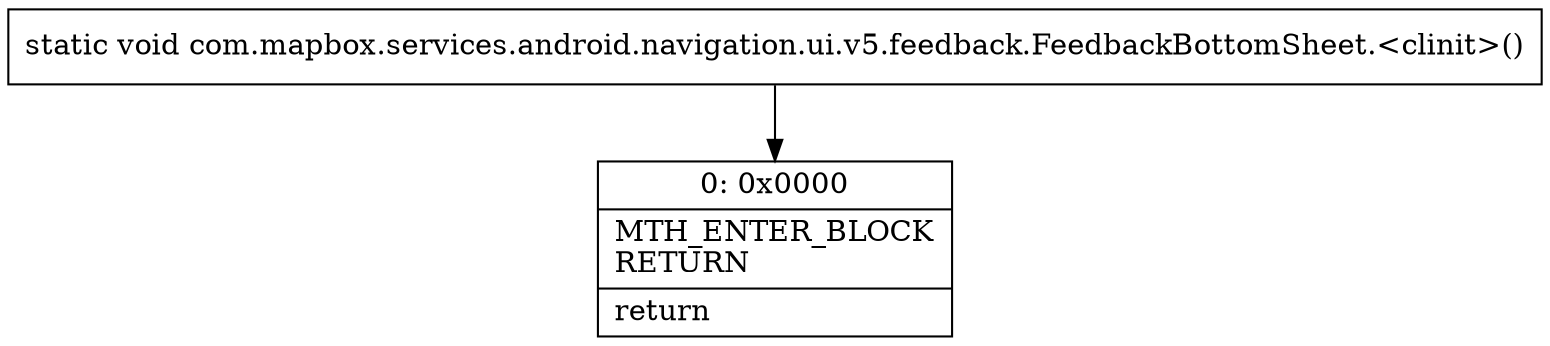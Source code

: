 digraph "CFG forcom.mapbox.services.android.navigation.ui.v5.feedback.FeedbackBottomSheet.\<clinit\>()V" {
Node_0 [shape=record,label="{0\:\ 0x0000|MTH_ENTER_BLOCK\lRETURN\l|return\l}"];
MethodNode[shape=record,label="{static void com.mapbox.services.android.navigation.ui.v5.feedback.FeedbackBottomSheet.\<clinit\>() }"];
MethodNode -> Node_0;
}

